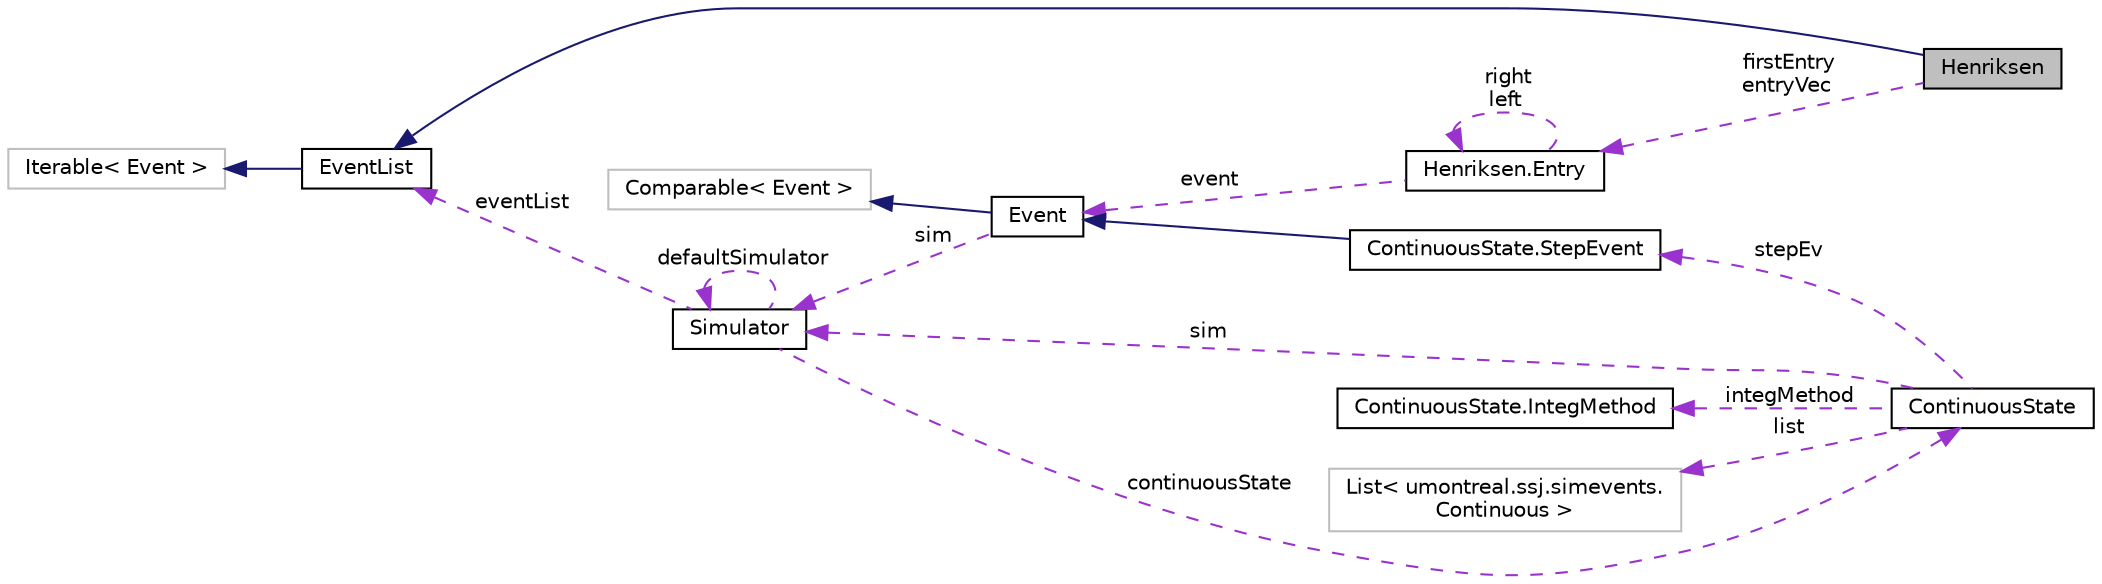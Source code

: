 digraph "Henriksen"
{
 // INTERACTIVE_SVG=YES
  bgcolor="transparent";
  edge [fontname="Helvetica",fontsize="10",labelfontname="Helvetica",labelfontsize="10"];
  node [fontname="Helvetica",fontsize="10",shape=record];
  rankdir="LR";
  Node3 [label="Henriksen",height=0.2,width=0.4,color="black", fillcolor="grey75", style="filled", fontcolor="black"];
  Node4 -> Node3 [dir="back",color="midnightblue",fontsize="10",style="solid",fontname="Helvetica"];
  Node4 [label="EventList",height=0.2,width=0.4,color="black",URL="$d8/d4a/interfaceumontreal_1_1ssj_1_1simevents_1_1eventlist_1_1EventList.html",tooltip="An interface for implementations of event lists. "];
  Node5 -> Node4 [dir="back",color="midnightblue",fontsize="10",style="solid",fontname="Helvetica"];
  Node5 [label="Iterable\< Event \>",height=0.2,width=0.4,color="grey75"];
  Node6 -> Node3 [dir="back",color="darkorchid3",fontsize="10",style="dashed",label=" firstEntry\nentryVec" ,fontname="Helvetica"];
  Node6 [label="Henriksen.Entry",height=0.2,width=0.4,color="black",URL="$d7/d7c/classumontreal_1_1ssj_1_1simevents_1_1eventlist_1_1Henriksen_1_1Entry.html"];
  Node6 -> Node6 [dir="back",color="darkorchid3",fontsize="10",style="dashed",label=" right\nleft" ,fontname="Helvetica"];
  Node7 -> Node6 [dir="back",color="darkorchid3",fontsize="10",style="dashed",label=" event" ,fontname="Helvetica"];
  Node7 [label="Event",height=0.2,width=0.4,color="black",URL="$dc/dc0/classumontreal_1_1ssj_1_1simevents_1_1Event.html",tooltip="This abstract class provides event scheduling tools. "];
  Node8 -> Node7 [dir="back",color="midnightblue",fontsize="10",style="solid",fontname="Helvetica"];
  Node8 [label="Comparable\< Event \>",height=0.2,width=0.4,color="grey75"];
  Node9 -> Node7 [dir="back",color="darkorchid3",fontsize="10",style="dashed",label=" sim" ,fontname="Helvetica"];
  Node9 [label="Simulator",height=0.2,width=0.4,color="black",URL="$d0/df5/classumontreal_1_1ssj_1_1simevents_1_1Simulator.html",tooltip="Represents the executive of a discrete-event simulator. "];
  Node9 -> Node9 [dir="back",color="darkorchid3",fontsize="10",style="dashed",label=" defaultSimulator" ,fontname="Helvetica"];
  Node4 -> Node9 [dir="back",color="darkorchid3",fontsize="10",style="dashed",label=" eventList" ,fontname="Helvetica"];
  Node10 -> Node9 [dir="back",color="darkorchid3",fontsize="10",style="dashed",label=" continuousState" ,fontname="Helvetica"];
  Node10 [label="ContinuousState",height=0.2,width=0.4,color="black",URL="$d8/d68/classumontreal_1_1ssj_1_1simevents_1_1ContinuousState.html",tooltip="Represents the portion of the simulator’s state associated with continuous-time simulation. "];
  Node9 -> Node10 [dir="back",color="darkorchid3",fontsize="10",style="dashed",label=" sim" ,fontname="Helvetica"];
  Node11 -> Node10 [dir="back",color="darkorchid3",fontsize="10",style="dashed",label=" integMethod" ,fontname="Helvetica"];
  Node11 [label="ContinuousState.IntegMethod",height=0.2,width=0.4,color="black",URL="$d1/ddb/enumumontreal_1_1ssj_1_1simevents_1_1ContinuousState_1_1IntegMethod.html"];
  Node12 -> Node10 [dir="back",color="darkorchid3",fontsize="10",style="dashed",label=" list" ,fontname="Helvetica"];
  Node12 [label="List\< umontreal.ssj.simevents.\lContinuous \>",height=0.2,width=0.4,color="grey75"];
  Node13 -> Node10 [dir="back",color="darkorchid3",fontsize="10",style="dashed",label=" stepEv" ,fontname="Helvetica"];
  Node13 [label="ContinuousState.StepEvent",height=0.2,width=0.4,color="black",URL="$d7/d94/classumontreal_1_1ssj_1_1simevents_1_1ContinuousState_1_1StepEvent.html"];
  Node7 -> Node13 [dir="back",color="midnightblue",fontsize="10",style="solid",fontname="Helvetica"];
}
